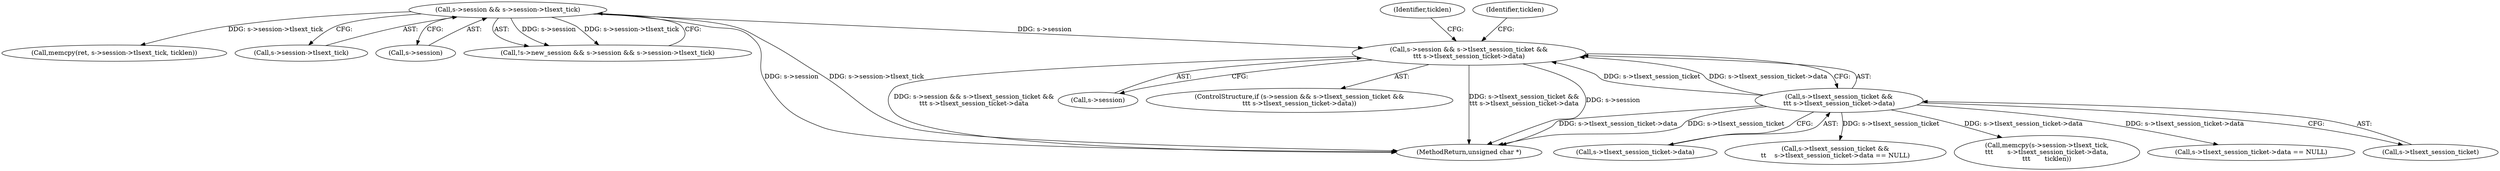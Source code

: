 digraph "0_openssl_2b0532f3984324ebe1236a63d15893792384328d@pointer" {
"1000531" [label="(Call,s->session && s->tlsext_session_ticket &&\n\t\t\t s->tlsext_session_ticket->data)"];
"1000513" [label="(Call,s->session && s->session->tlsext_tick)"];
"1000535" [label="(Call,s->tlsext_session_ticket &&\n\t\t\t s->tlsext_session_ticket->data)"];
"1000513" [label="(Call,s->session && s->session->tlsext_tick)"];
"1000508" [label="(Call,!s->new_session && s->session && s->session->tlsext_tick)"];
"1000597" [label="(Call,s->tlsext_session_ticket &&\n\t\t    s->tlsext_session_ticket->data == NULL)"];
"1000569" [label="(Call,memcpy(s->session->tlsext_tick,\n\t\t\t       s->tlsext_session_ticket->data,\n\t\t\t       ticklen))"];
"1000601" [label="(Call,s->tlsext_session_ticket->data == NULL)"];
"1000532" [label="(Call,s->session)"];
"1000531" [label="(Call,s->session && s->tlsext_session_ticket &&\n\t\t\t s->tlsext_session_ticket->data)"];
"1000535" [label="(Call,s->tlsext_session_ticket &&\n\t\t\t s->tlsext_session_ticket->data)"];
"1000590" [label="(Identifier,ticklen)"];
"1000546" [label="(Identifier,ticklen)"];
"1000530" [label="(ControlStructure,if (s->session && s->tlsext_session_ticket &&\n\t\t\t s->tlsext_session_ticket->data))"];
"1000632" [label="(Call,memcpy(ret, s->session->tlsext_tick, ticklen))"];
"1000517" [label="(Call,s->session->tlsext_tick)"];
"1000514" [label="(Call,s->session)"];
"1000536" [label="(Call,s->tlsext_session_ticket)"];
"1000539" [label="(Call,s->tlsext_session_ticket->data)"];
"1001115" [label="(MethodReturn,unsigned char *)"];
"1000531" -> "1000530"  [label="AST: "];
"1000531" -> "1000532"  [label="CFG: "];
"1000531" -> "1000535"  [label="CFG: "];
"1000532" -> "1000531"  [label="AST: "];
"1000535" -> "1000531"  [label="AST: "];
"1000546" -> "1000531"  [label="CFG: "];
"1000590" -> "1000531"  [label="CFG: "];
"1000531" -> "1001115"  [label="DDG: s->session && s->tlsext_session_ticket &&\n\t\t\t s->tlsext_session_ticket->data"];
"1000531" -> "1001115"  [label="DDG: s->tlsext_session_ticket &&\n\t\t\t s->tlsext_session_ticket->data"];
"1000531" -> "1001115"  [label="DDG: s->session"];
"1000513" -> "1000531"  [label="DDG: s->session"];
"1000535" -> "1000531"  [label="DDG: s->tlsext_session_ticket"];
"1000535" -> "1000531"  [label="DDG: s->tlsext_session_ticket->data"];
"1000513" -> "1000508"  [label="AST: "];
"1000513" -> "1000514"  [label="CFG: "];
"1000513" -> "1000517"  [label="CFG: "];
"1000514" -> "1000513"  [label="AST: "];
"1000517" -> "1000513"  [label="AST: "];
"1000508" -> "1000513"  [label="CFG: "];
"1000513" -> "1001115"  [label="DDG: s->session"];
"1000513" -> "1001115"  [label="DDG: s->session->tlsext_tick"];
"1000513" -> "1000508"  [label="DDG: s->session"];
"1000513" -> "1000508"  [label="DDG: s->session->tlsext_tick"];
"1000513" -> "1000632"  [label="DDG: s->session->tlsext_tick"];
"1000535" -> "1000536"  [label="CFG: "];
"1000535" -> "1000539"  [label="CFG: "];
"1000536" -> "1000535"  [label="AST: "];
"1000539" -> "1000535"  [label="AST: "];
"1000535" -> "1001115"  [label="DDG: s->tlsext_session_ticket"];
"1000535" -> "1001115"  [label="DDG: s->tlsext_session_ticket->data"];
"1000535" -> "1000569"  [label="DDG: s->tlsext_session_ticket->data"];
"1000535" -> "1000597"  [label="DDG: s->tlsext_session_ticket"];
"1000535" -> "1000601"  [label="DDG: s->tlsext_session_ticket->data"];
}
